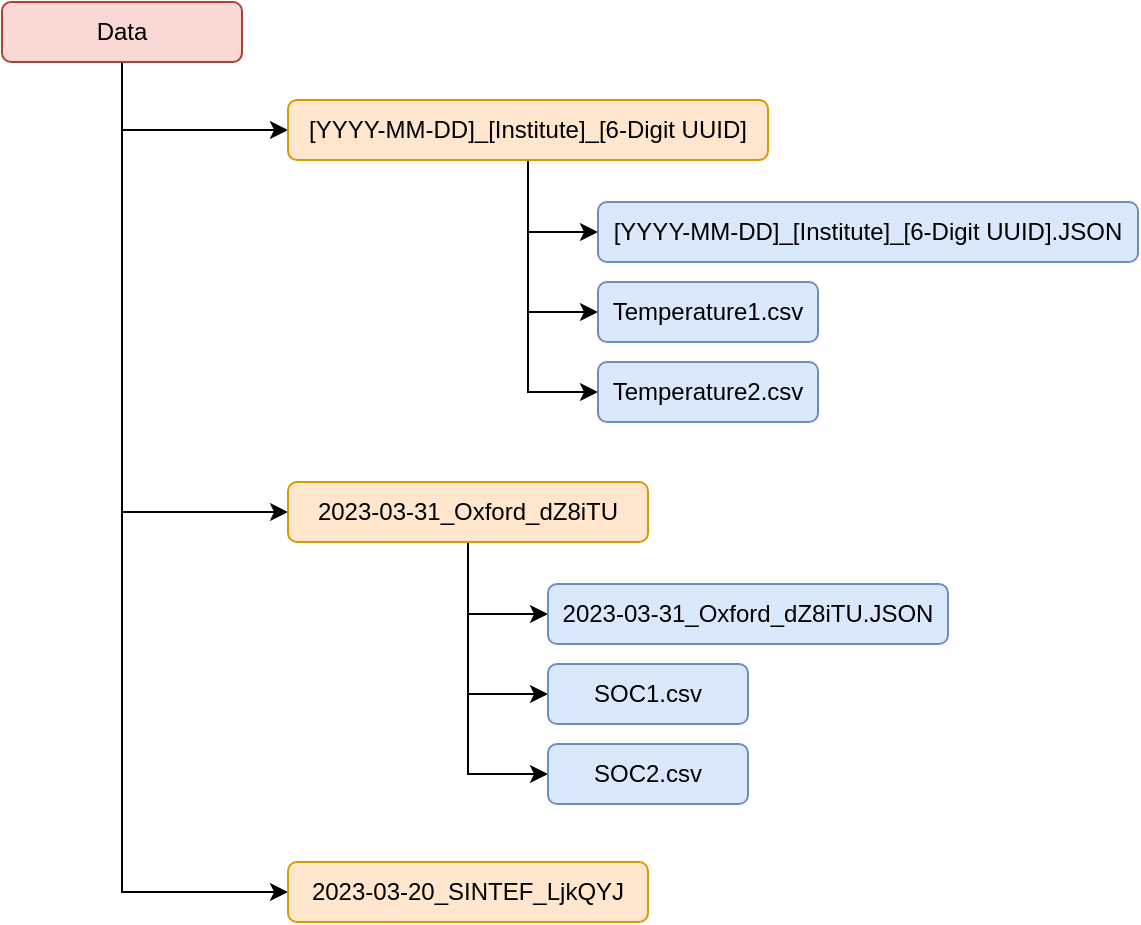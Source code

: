 <mxfile version="21.0.10" type="device"><diagram name="Page-1" id="8vyYW22YHX2tBzqDXWys"><mxGraphModel dx="1338" dy="746" grid="0" gridSize="10" guides="1" tooltips="1" connect="1" arrows="1" fold="1" page="1" pageScale="1" pageWidth="827" pageHeight="1169" math="0" shadow="0"><root><mxCell id="0"/><mxCell id="1" parent="0"/><mxCell id="JORqfy8ghbwYzkRc957G-7" style="edgeStyle=orthogonalEdgeStyle;rounded=0;orthogonalLoop=1;jettySize=auto;html=1;entryX=0;entryY=0.5;entryDx=0;entryDy=0;exitX=0.5;exitY=1;exitDx=0;exitDy=0;" edge="1" parent="1" source="JORqfy8ghbwYzkRc957G-2" target="JORqfy8ghbwYzkRc957G-3"><mxGeometry relative="1" as="geometry"/></mxCell><mxCell id="JORqfy8ghbwYzkRc957G-19" style="edgeStyle=orthogonalEdgeStyle;rounded=0;orthogonalLoop=1;jettySize=auto;html=1;entryX=0;entryY=0.5;entryDx=0;entryDy=0;" edge="1" parent="1" target="JORqfy8ghbwYzkRc957G-15"><mxGeometry relative="1" as="geometry"><mxPoint x="102" y="434" as="sourcePoint"/><Array as="points"><mxPoint x="102" y="625"/></Array></mxGeometry></mxCell><mxCell id="JORqfy8ghbwYzkRc957G-27" style="edgeStyle=orthogonalEdgeStyle;rounded=0;orthogonalLoop=1;jettySize=auto;html=1;entryX=0;entryY=0.5;entryDx=0;entryDy=0;" edge="1" parent="1" target="JORqfy8ghbwYzkRc957G-23"><mxGeometry relative="1" as="geometry"><mxPoint x="102" y="625" as="sourcePoint"/><Array as="points"><mxPoint x="102" y="815"/></Array></mxGeometry></mxCell><mxCell id="JORqfy8ghbwYzkRc957G-2" value="&lt;div&gt;Data&lt;/div&gt;" style="rounded=1;whiteSpace=wrap;html=1;fillColor=#fad9d5;strokeColor=#ae4132;" vertex="1" parent="1"><mxGeometry x="42" y="370" width="120" height="30" as="geometry"/></mxCell><mxCell id="JORqfy8ghbwYzkRc957G-8" style="edgeStyle=orthogonalEdgeStyle;rounded=0;orthogonalLoop=1;jettySize=auto;html=1;entryX=0;entryY=0.5;entryDx=0;entryDy=0;" edge="1" parent="1" source="JORqfy8ghbwYzkRc957G-3" target="JORqfy8ghbwYzkRc957G-4"><mxGeometry relative="1" as="geometry"/></mxCell><mxCell id="JORqfy8ghbwYzkRc957G-10" style="edgeStyle=orthogonalEdgeStyle;rounded=0;orthogonalLoop=1;jettySize=auto;html=1;entryX=0;entryY=0.5;entryDx=0;entryDy=0;movable=1;resizable=1;rotatable=1;deletable=1;editable=1;locked=0;connectable=1;" edge="1" parent="1" target="JORqfy8ghbwYzkRc957G-5"><mxGeometry relative="1" as="geometry"><mxPoint x="305" y="485" as="sourcePoint"/><Array as="points"><mxPoint x="305" y="525"/></Array></mxGeometry></mxCell><mxCell id="JORqfy8ghbwYzkRc957G-11" style="edgeStyle=orthogonalEdgeStyle;rounded=0;orthogonalLoop=1;jettySize=auto;html=1;entryX=0;entryY=0.5;entryDx=0;entryDy=0;" edge="1" parent="1" target="JORqfy8ghbwYzkRc957G-6"><mxGeometry relative="1" as="geometry"><mxPoint x="305" y="525" as="sourcePoint"/><Array as="points"><mxPoint x="305" y="565"/></Array></mxGeometry></mxCell><mxCell id="JORqfy8ghbwYzkRc957G-3" value="[YYYY-MM-DD]_[Institute]_[6-Digit UUID]" style="rounded=1;whiteSpace=wrap;html=1;fillColor=#ffe6cc;strokeColor=#d79b00;" vertex="1" parent="1"><mxGeometry x="185" y="419" width="240" height="30" as="geometry"/></mxCell><mxCell id="JORqfy8ghbwYzkRc957G-4" value="[YYYY-MM-DD]_[Institute]_[6-Digit UUID].JSON" style="rounded=1;whiteSpace=wrap;html=1;fillColor=#dae8fc;strokeColor=#6c8ebf;" vertex="1" parent="1"><mxGeometry x="340" y="470" width="270" height="30" as="geometry"/></mxCell><mxCell id="JORqfy8ghbwYzkRc957G-5" value="Temperature1.csv" style="rounded=1;whiteSpace=wrap;html=1;fillColor=#dae8fc;strokeColor=#6c8ebf;" vertex="1" parent="1"><mxGeometry x="340" y="510" width="110" height="30" as="geometry"/></mxCell><mxCell id="JORqfy8ghbwYzkRc957G-6" value="Temperature2.csv" style="rounded=1;whiteSpace=wrap;html=1;fillColor=#dae8fc;strokeColor=#6c8ebf;" vertex="1" parent="1"><mxGeometry x="340" y="550" width="110" height="30" as="geometry"/></mxCell><mxCell id="JORqfy8ghbwYzkRc957G-12" style="edgeStyle=orthogonalEdgeStyle;rounded=0;orthogonalLoop=1;jettySize=auto;html=1;entryX=0;entryY=0.5;entryDx=0;entryDy=0;" edge="1" parent="1" source="JORqfy8ghbwYzkRc957G-15" target="JORqfy8ghbwYzkRc957G-16"><mxGeometry relative="1" as="geometry"/></mxCell><mxCell id="JORqfy8ghbwYzkRc957G-13" style="edgeStyle=orthogonalEdgeStyle;rounded=0;orthogonalLoop=1;jettySize=auto;html=1;entryX=0;entryY=0.5;entryDx=0;entryDy=0;movable=1;resizable=1;rotatable=1;deletable=1;editable=1;locked=0;connectable=1;" edge="1" parent="1" target="JORqfy8ghbwYzkRc957G-17"><mxGeometry relative="1" as="geometry"><mxPoint x="275" y="676" as="sourcePoint"/><Array as="points"><mxPoint x="275" y="676"/><mxPoint x="275" y="716"/></Array></mxGeometry></mxCell><mxCell id="JORqfy8ghbwYzkRc957G-14" style="edgeStyle=orthogonalEdgeStyle;rounded=0;orthogonalLoop=1;jettySize=auto;html=1;entryX=0;entryY=0.5;entryDx=0;entryDy=0;" edge="1" parent="1" target="JORqfy8ghbwYzkRc957G-18"><mxGeometry relative="1" as="geometry"><mxPoint x="275" y="716" as="sourcePoint"/><Array as="points"><mxPoint x="275" y="756"/></Array></mxGeometry></mxCell><mxCell id="JORqfy8ghbwYzkRc957G-15" value="&lt;div&gt;2023-03-31_Oxford_dZ8iTU&lt;/div&gt;" style="rounded=1;whiteSpace=wrap;html=1;fillColor=#ffe6cc;strokeColor=#d79b00;" vertex="1" parent="1"><mxGeometry x="185" y="610" width="180" height="30" as="geometry"/></mxCell><mxCell id="JORqfy8ghbwYzkRc957G-16" value="2023-03-31_Oxford_dZ8iTU.JSON" style="rounded=1;whiteSpace=wrap;html=1;fillColor=#dae8fc;strokeColor=#6c8ebf;" vertex="1" parent="1"><mxGeometry x="315" y="661" width="200" height="30" as="geometry"/></mxCell><mxCell id="JORqfy8ghbwYzkRc957G-17" value="SOC1.csv" style="rounded=1;whiteSpace=wrap;html=1;fillColor=#dae8fc;strokeColor=#6c8ebf;" vertex="1" parent="1"><mxGeometry x="315" y="701" width="100" height="30" as="geometry"/></mxCell><mxCell id="JORqfy8ghbwYzkRc957G-18" value="SOC2.csv" style="rounded=1;whiteSpace=wrap;html=1;fillColor=#dae8fc;strokeColor=#6c8ebf;" vertex="1" parent="1"><mxGeometry x="315" y="741" width="100" height="30" as="geometry"/></mxCell><mxCell id="JORqfy8ghbwYzkRc957G-23" value="&lt;div&gt;2023-03-20_SINTEF_LjkQYJ&lt;/div&gt;" style="rounded=1;whiteSpace=wrap;html=1;fillColor=#ffe6cc;strokeColor=#d79b00;" vertex="1" parent="1"><mxGeometry x="185" y="800" width="180" height="30" as="geometry"/></mxCell></root></mxGraphModel></diagram></mxfile>